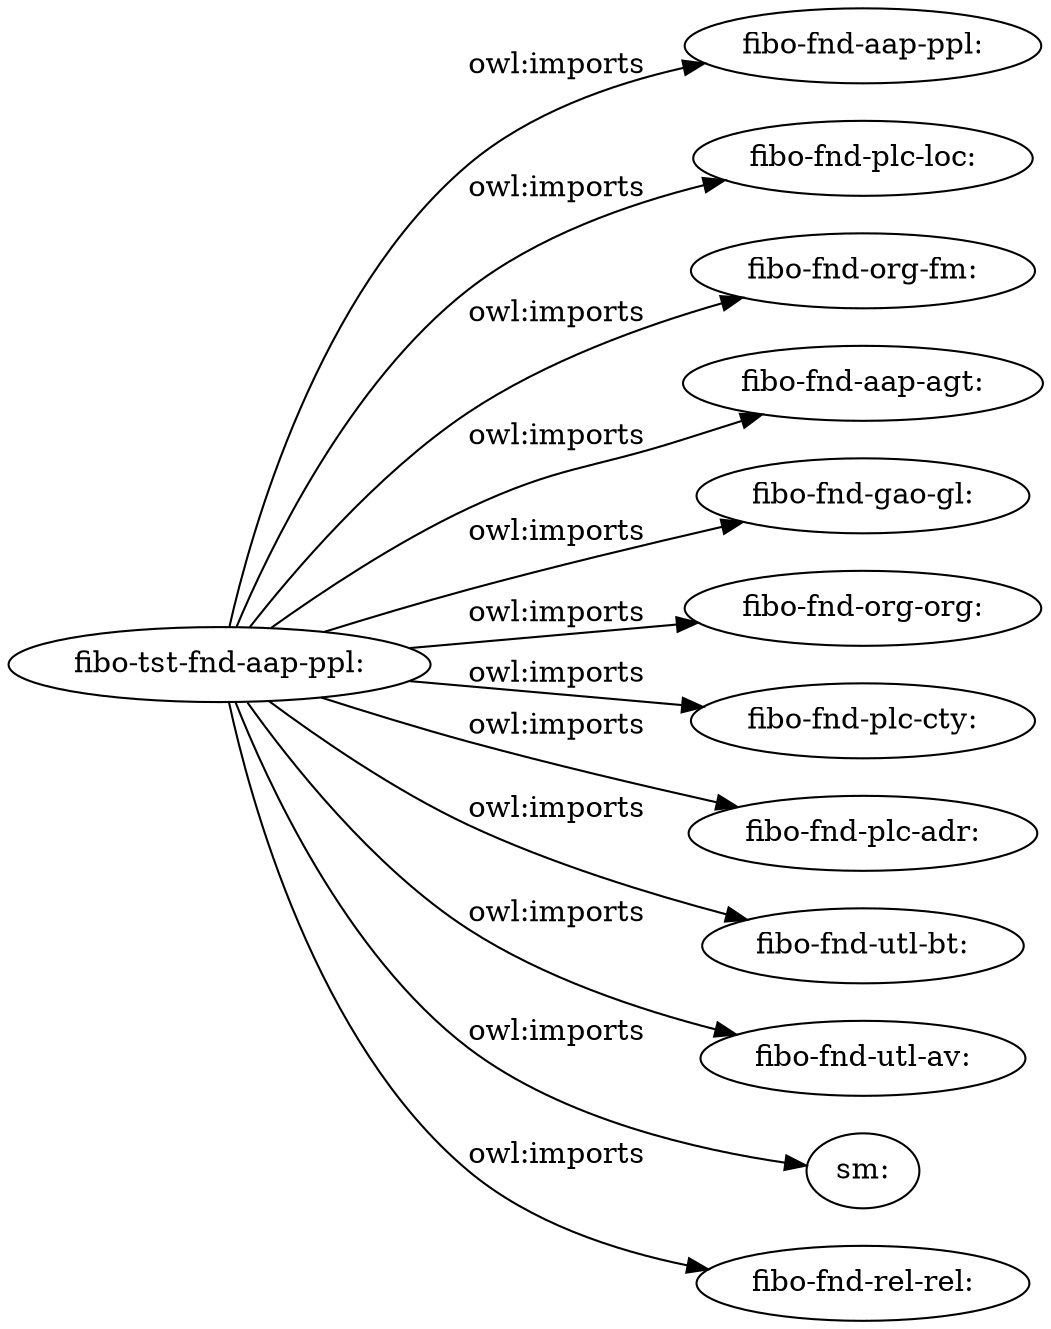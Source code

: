 digraph ar2dtool_diagram { 
rankdir=LR;
size="1501"
	"fibo-tst-fnd-aap-ppl:" -> "fibo-fnd-aap-ppl:" [ label = "owl:imports" ];
	"fibo-tst-fnd-aap-ppl:" -> "fibo-fnd-plc-loc:" [ label = "owl:imports" ];
	"fibo-tst-fnd-aap-ppl:" -> "fibo-fnd-org-fm:" [ label = "owl:imports" ];
	"fibo-tst-fnd-aap-ppl:" -> "fibo-fnd-aap-agt:" [ label = "owl:imports" ];
	"fibo-tst-fnd-aap-ppl:" -> "fibo-fnd-gao-gl:" [ label = "owl:imports" ];
	"fibo-tst-fnd-aap-ppl:" -> "fibo-fnd-org-org:" [ label = "owl:imports" ];
	"fibo-tst-fnd-aap-ppl:" -> "fibo-fnd-plc-cty:" [ label = "owl:imports" ];
	"fibo-tst-fnd-aap-ppl:" -> "fibo-fnd-plc-adr:" [ label = "owl:imports" ];
	"fibo-tst-fnd-aap-ppl:" -> "fibo-fnd-utl-bt:" [ label = "owl:imports" ];
	"fibo-tst-fnd-aap-ppl:" -> "fibo-fnd-utl-av:" [ label = "owl:imports" ];
	"fibo-tst-fnd-aap-ppl:" -> "sm:" [ label = "owl:imports" ];
	"fibo-tst-fnd-aap-ppl:" -> "fibo-fnd-rel-rel:" [ label = "owl:imports" ];

}
